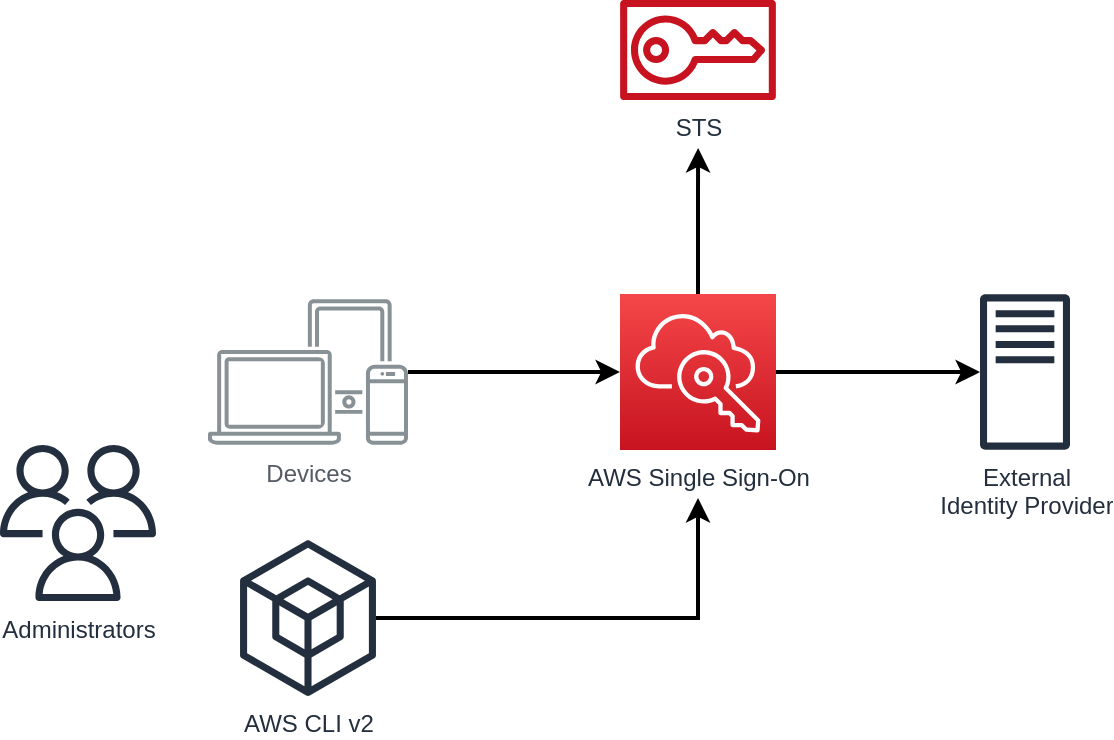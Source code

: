 <mxfile version="14.5.1" type="device"><diagram id="ab5NioNZnKaQJH-q9SWx" name="Page-1"><mxGraphModel dx="1185" dy="1001" grid="1" gridSize="10" guides="1" tooltips="1" connect="1" arrows="1" fold="1" page="1" pageScale="1" pageWidth="850" pageHeight="1100" math="0" shadow="0"><root><mxCell id="0"/><mxCell id="1" parent="0"/><mxCell id="9r-JNvyNfM5FeiH8KP3V-6" style="edgeStyle=orthogonalEdgeStyle;rounded=0;orthogonalLoop=1;jettySize=auto;html=1;strokeWidth=2;" edge="1" parent="1" source="9r-JNvyNfM5FeiH8KP3V-1" target="9r-JNvyNfM5FeiH8KP3V-2"><mxGeometry relative="1" as="geometry"/></mxCell><mxCell id="9r-JNvyNfM5FeiH8KP3V-14" style="edgeStyle=orthogonalEdgeStyle;rounded=0;orthogonalLoop=1;jettySize=auto;html=1;sourcePerimeterSpacing=0;targetPerimeterSpacing=24;strokeWidth=2;" edge="1" parent="1" source="9r-JNvyNfM5FeiH8KP3V-1" target="9r-JNvyNfM5FeiH8KP3V-13"><mxGeometry relative="1" as="geometry"/></mxCell><mxCell id="9r-JNvyNfM5FeiH8KP3V-1" value="AWS Single Sign-On" style="points=[[0,0,0],[0.25,0,0],[0.5,0,0],[0.75,0,0],[1,0,0],[0,1,0],[0.25,1,0],[0.5,1,0],[0.75,1,0],[1,1,0],[0,0.25,0],[0,0.5,0],[0,0.75,0],[1,0.25,0],[1,0.5,0],[1,0.75,0]];outlineConnect=0;fontColor=#232F3E;gradientColor=#F54749;gradientDirection=north;fillColor=#C7131F;strokeColor=#ffffff;dashed=0;verticalLabelPosition=bottom;verticalAlign=top;align=center;html=1;fontSize=12;fontStyle=0;aspect=fixed;shape=mxgraph.aws4.resourceIcon;resIcon=mxgraph.aws4.single_sign_on;" vertex="1" parent="1"><mxGeometry x="350" y="197" width="78" height="78" as="geometry"/></mxCell><mxCell id="9r-JNvyNfM5FeiH8KP3V-2" value="External&lt;br&gt;Identity Provider" style="outlineConnect=0;fontColor=#232F3E;gradientColor=none;fillColor=#232F3E;strokeColor=none;dashed=0;verticalLabelPosition=bottom;verticalAlign=top;align=center;html=1;fontSize=12;fontStyle=0;aspect=fixed;pointerEvents=1;shape=mxgraph.aws4.traditional_server;" vertex="1" parent="1"><mxGeometry x="530" y="197" width="45" height="78" as="geometry"/></mxCell><mxCell id="9r-JNvyNfM5FeiH8KP3V-4" value="Administrators" style="outlineConnect=0;fontColor=#232F3E;gradientColor=none;fillColor=#232F3E;strokeColor=none;dashed=0;verticalLabelPosition=bottom;verticalAlign=top;align=center;html=1;fontSize=12;fontStyle=0;aspect=fixed;pointerEvents=1;shape=mxgraph.aws4.users;" vertex="1" parent="1"><mxGeometry x="40" y="272.5" width="78" height="78" as="geometry"/></mxCell><mxCell id="9r-JNvyNfM5FeiH8KP3V-11" style="edgeStyle=orthogonalEdgeStyle;rounded=0;orthogonalLoop=1;jettySize=auto;html=1;entryX=0;entryY=0.5;entryDx=0;entryDy=0;entryPerimeter=0;sourcePerimeterSpacing=0;strokeWidth=2;" edge="1" parent="1" source="9r-JNvyNfM5FeiH8KP3V-5" target="9r-JNvyNfM5FeiH8KP3V-1"><mxGeometry relative="1" as="geometry"/></mxCell><mxCell id="9r-JNvyNfM5FeiH8KP3V-5" value="Devices" style="outlineConnect=0;gradientColor=none;fontColor=#545B64;strokeColor=none;fillColor=#879196;dashed=0;verticalLabelPosition=bottom;verticalAlign=top;align=center;html=1;fontSize=12;fontStyle=0;aspect=fixed;shape=mxgraph.aws4.illustration_devices;pointerEvents=1" vertex="1" parent="1"><mxGeometry x="144" y="199.5" width="100" height="73" as="geometry"/></mxCell><mxCell id="9r-JNvyNfM5FeiH8KP3V-12" style="edgeStyle=orthogonalEdgeStyle;rounded=0;orthogonalLoop=1;jettySize=auto;html=1;sourcePerimeterSpacing=0;strokeWidth=2;targetPerimeterSpacing=24;" edge="1" parent="1" source="9r-JNvyNfM5FeiH8KP3V-7" target="9r-JNvyNfM5FeiH8KP3V-1"><mxGeometry relative="1" as="geometry"/></mxCell><mxCell id="9r-JNvyNfM5FeiH8KP3V-7" value="AWS CLI v2" style="outlineConnect=0;fontColor=#232F3E;gradientColor=none;fillColor=#232F3E;strokeColor=none;dashed=0;verticalLabelPosition=bottom;verticalAlign=top;align=center;html=1;fontSize=12;fontStyle=0;aspect=fixed;pointerEvents=1;shape=mxgraph.aws4.external_sdk;" vertex="1" parent="1"><mxGeometry x="160" y="320" width="68" height="78" as="geometry"/></mxCell><mxCell id="9r-JNvyNfM5FeiH8KP3V-13" value="STS" style="outlineConnect=0;fontColor=#232F3E;gradientColor=none;fillColor=#C7131F;strokeColor=none;dashed=0;verticalLabelPosition=bottom;verticalAlign=top;align=center;html=1;fontSize=12;fontStyle=0;aspect=fixed;pointerEvents=1;shape=mxgraph.aws4.sts;" vertex="1" parent="1"><mxGeometry x="350" y="50" width="78" height="50" as="geometry"/></mxCell></root></mxGraphModel></diagram></mxfile>